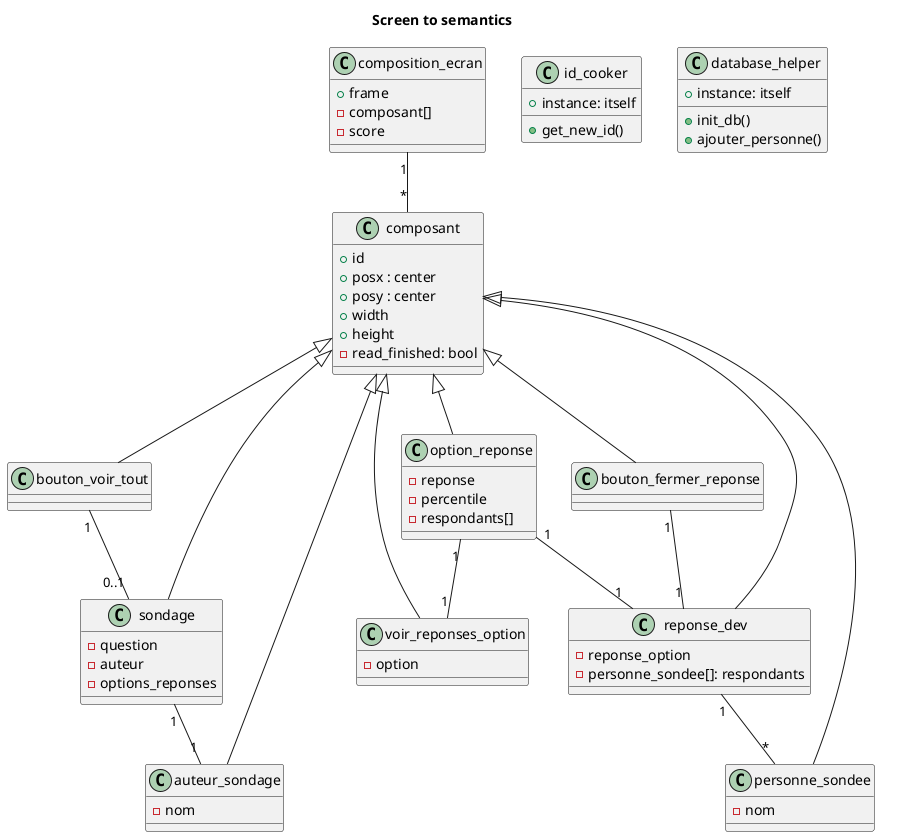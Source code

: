 @startuml contraintes_composition
title Screen to semantics

Class composition_ecran {
    + frame
    - composant[]
    - score
}

Class composant{
    + id
    + posx : center
    + posy : center
    + width
    + height
    - read_finished: bool
}

Class id_cooker{
    + instance: itself
    + get_new_id()
}

Class sondage{
    - question
    - auteur
    - options_reponses
}

Class option_reponse{
    - reponse
    - percentile
    - respondants[]
}

Class auteur_sondage{
    - nom
}

Class bouton_voir_tout

Class voir_reponses_option{
    - option
}

Class reponse_dev{
    - reponse_option
    - personne_sondee[]: respondants
}

Class bouton_fermer_reponse

Class personne_sondee{
    - nom
}

Class database_helper{
    + instance: itself
    + init_db()
    + ajouter_personne()
}


sondage -up-|> composant
option_reponse -up-|> composant
auteur_sondage -up-|> composant
bouton_voir_tout -up-|> composant
voir_reponses_option -up-|> composant
reponse_dev -up-|> composant
bouton_fermer_reponse -up-|> composant
personne_sondee -up-|> composant

option_reponse "1" -- "1" voir_reponses_option
option_reponse "1" -- "1" reponse_dev
sondage "1" -- "1" auteur_sondage
composition_ecran "1" -- "*" composant
bouton_fermer_reponse "1" -- "1" reponse_dev
reponse_dev "1" -- "*" personne_sondee
bouton_voir_tout "1" -- "0..1" sondage

@enduml